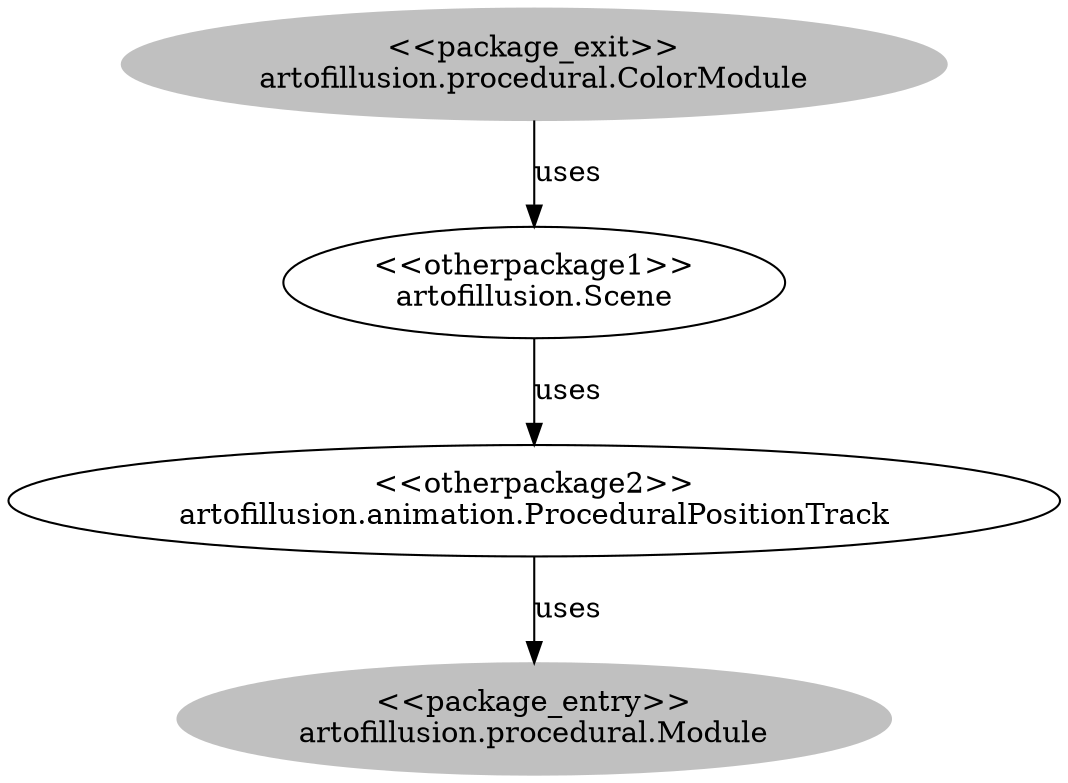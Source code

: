 digraph cd {
	artofillusion_procedural_ColorModule [label="<<package_exit>>
artofillusion.procedural.ColorModule",style=filled,color="grey"];
	artofillusion_procedural_Module [label="<<package_entry>>
artofillusion.procedural.Module",style=filled,color="grey"];
	artofillusion_Scene [label="<<otherpackage1>>
artofillusion.Scene"];
	artofillusion_animation_ProceduralPositionTrack [label="<<otherpackage2>>
artofillusion.animation.ProceduralPositionTrack"];
	artofillusion_procedural_ColorModule -> artofillusion_Scene [label=uses];
	artofillusion_animation_ProceduralPositionTrack -> artofillusion_procedural_Module [label=uses];
	artofillusion_Scene -> artofillusion_animation_ProceduralPositionTrack [label=uses];
}

